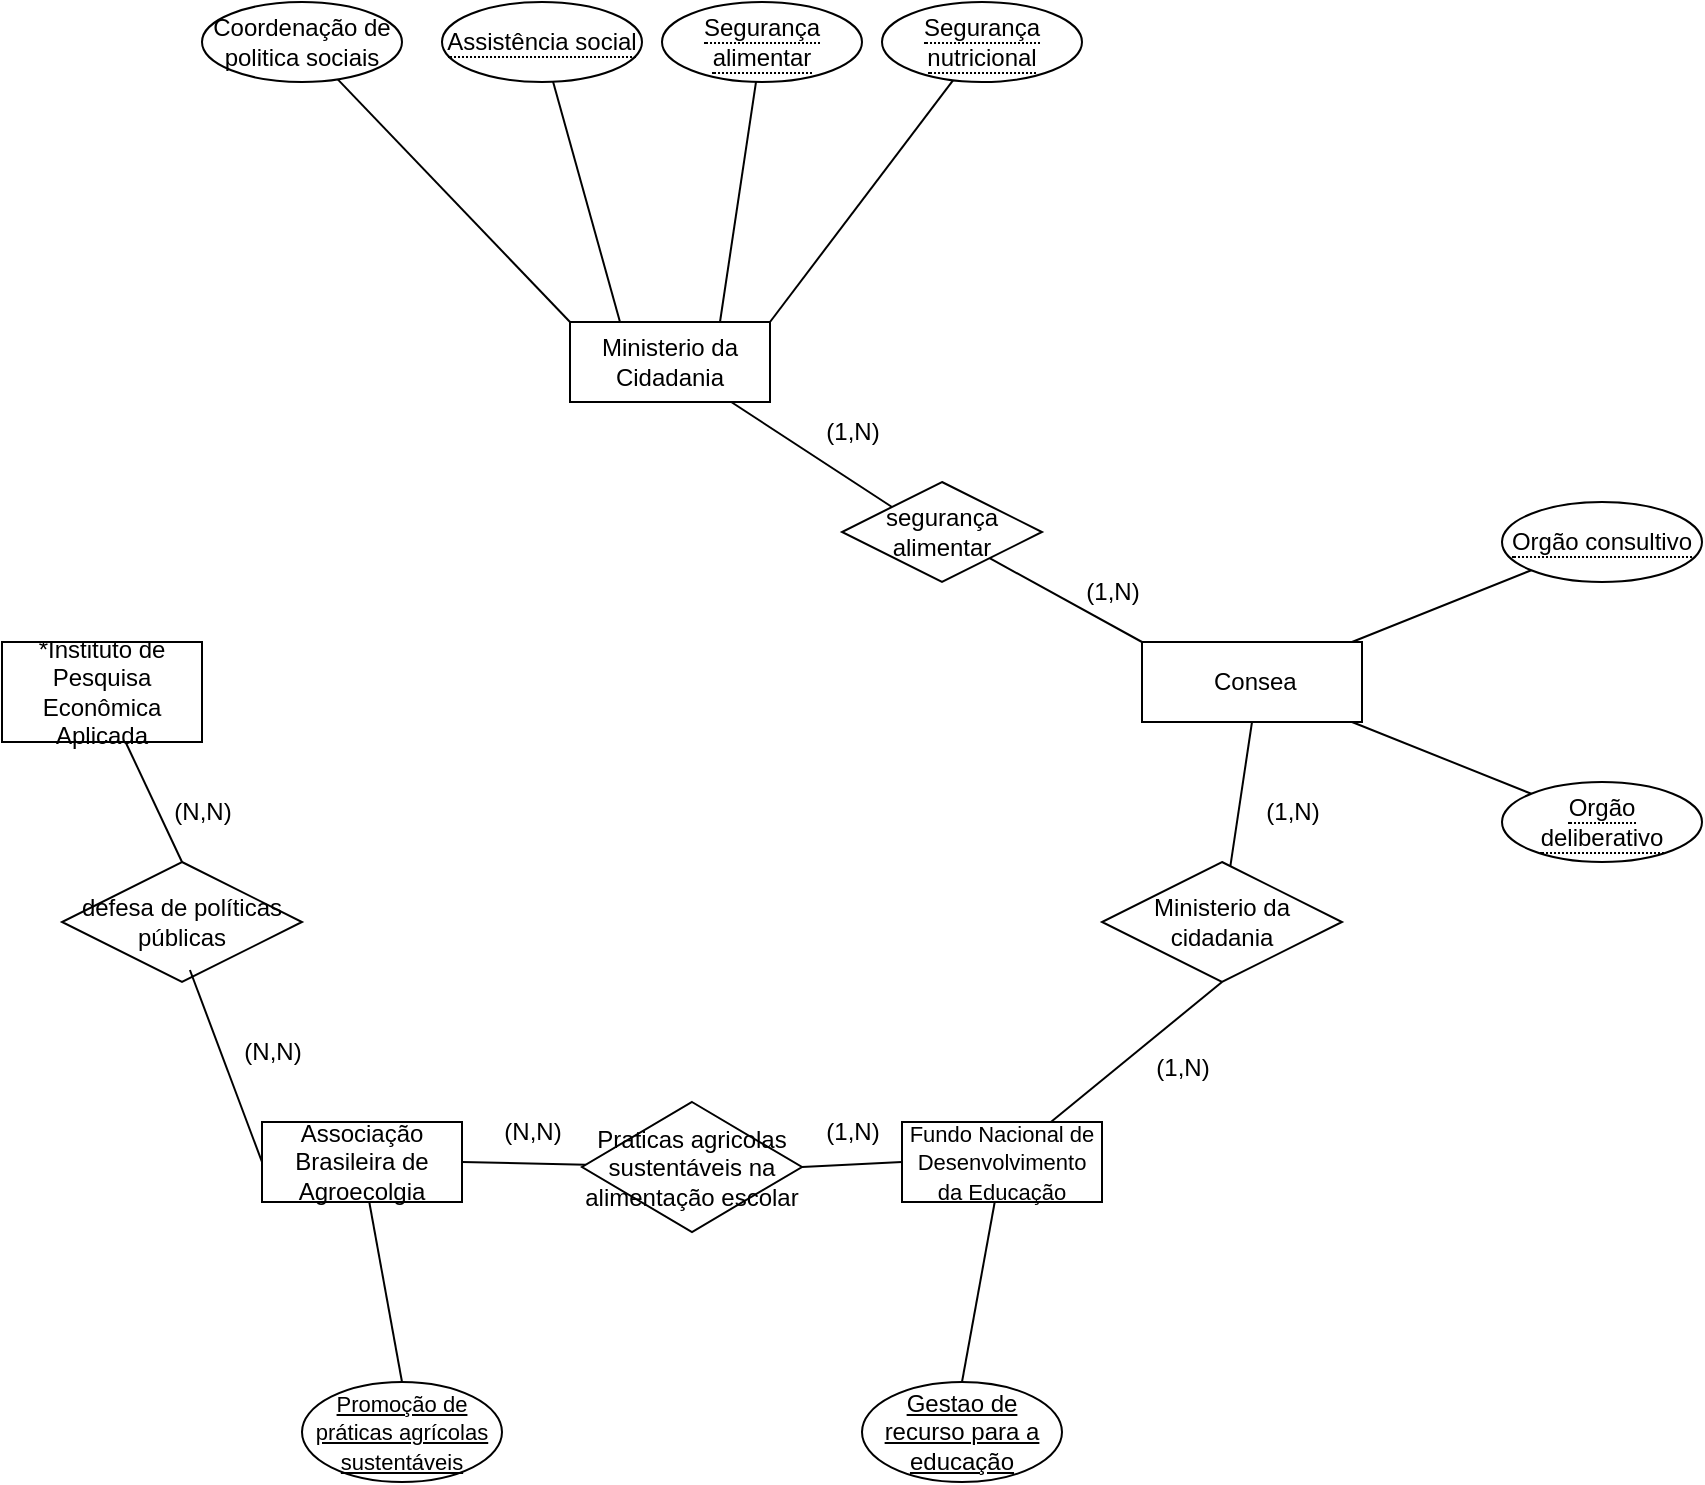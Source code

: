<mxfile version="24.7.17">
  <diagram name="Página-1" id="5__o4EWrlAuVvxLWsPrR">
    <mxGraphModel grid="1" page="1" gridSize="10" guides="1" tooltips="1" connect="1" arrows="1" fold="1" pageScale="1" pageWidth="827" pageHeight="1169" math="0" shadow="0">
      <root>
        <mxCell id="0" />
        <mxCell id="1" parent="0" />
        <mxCell id="9Z4SUNUCJopfSTuHPRtn-15" style="rounded=0;orthogonalLoop=1;jettySize=auto;html=1;entryX=0;entryY=0;entryDx=0;entryDy=0;endArrow=none;endFill=0;" edge="1" parent="1" source="9Z4SUNUCJopfSTuHPRtn-1" target="9Z4SUNUCJopfSTuHPRtn-14">
          <mxGeometry relative="1" as="geometry" />
        </mxCell>
        <mxCell id="9Z4SUNUCJopfSTuHPRtn-1" value="&lt;font style=&quot;vertical-align: inherit;&quot;&gt;&lt;font style=&quot;vertical-align: inherit;&quot;&gt;Ministerio da Cidadania&lt;/font&gt;&lt;/font&gt;" style="whiteSpace=wrap;html=1;align=center;" vertex="1" parent="1">
          <mxGeometry x="314" y="80" width="100" height="40" as="geometry" />
        </mxCell>
        <mxCell id="9Z4SUNUCJopfSTuHPRtn-2" value="*Instituto de Pesquisa Econômica Aplicada" style="whiteSpace=wrap;html=1;align=center;" vertex="1" parent="1">
          <mxGeometry x="30" y="240" width="100" height="50" as="geometry" />
        </mxCell>
        <mxCell id="9Z4SUNUCJopfSTuHPRtn-3" value="Associação Brasileira de Agroecolgia" style="whiteSpace=wrap;html=1;align=center;" vertex="1" parent="1">
          <mxGeometry x="160" y="480" width="100" height="40" as="geometry" />
        </mxCell>
        <mxCell id="9Z4SUNUCJopfSTuHPRtn-19" style="rounded=0;orthogonalLoop=1;jettySize=auto;html=1;entryX=0.5;entryY=1;entryDx=0;entryDy=0;endArrow=none;endFill=0;" edge="1" parent="1" source="9Z4SUNUCJopfSTuHPRtn-4">
          <mxGeometry relative="1" as="geometry">
            <mxPoint x="640" y="410" as="targetPoint" />
          </mxGeometry>
        </mxCell>
        <mxCell id="9Z4SUNUCJopfSTuHPRtn-4" value="&lt;font style=&quot;vertical-align: inherit; font-size: 11px;&quot;&gt;&lt;font style=&quot;vertical-align: inherit; font-size: 11px;&quot;&gt;&lt;font style=&quot;vertical-align: inherit; font-size: 11px;&quot;&gt;&lt;font style=&quot;vertical-align: inherit; font-size: 11px;&quot;&gt;Fundo Nacional de Desenvolvimento da Educação&lt;/font&gt;&lt;/font&gt;&lt;/font&gt;&lt;/font&gt;" style="whiteSpace=wrap;html=1;align=center;" vertex="1" parent="1">
          <mxGeometry x="480" y="480" width="100" height="40" as="geometry" />
        </mxCell>
        <mxCell id="9Z4SUNUCJopfSTuHPRtn-24" style="rounded=0;orthogonalLoop=1;jettySize=auto;html=1;endArrow=none;endFill=0;" edge="1" parent="1" source="9Z4SUNUCJopfSTuHPRtn-5" target="9Z4SUNUCJopfSTuHPRtn-22">
          <mxGeometry relative="1" as="geometry" />
        </mxCell>
        <mxCell id="9Z4SUNUCJopfSTuHPRtn-25" style="rounded=0;orthogonalLoop=1;jettySize=auto;html=1;entryX=0;entryY=0;entryDx=0;entryDy=0;endArrow=none;endFill=0;" edge="1" parent="1" source="9Z4SUNUCJopfSTuHPRtn-5" target="9Z4SUNUCJopfSTuHPRtn-23">
          <mxGeometry relative="1" as="geometry" />
        </mxCell>
        <mxCell id="9Z4SUNUCJopfSTuHPRtn-5" value="&lt;font style=&quot;vertical-align: inherit;&quot;&gt;&lt;font style=&quot;vertical-align: inherit;&quot;&gt;&amp;nbsp;Consea&lt;/font&gt;&lt;/font&gt;" style="whiteSpace=wrap;html=1;align=center;" vertex="1" parent="1">
          <mxGeometry x="600" y="240" width="110" height="40" as="geometry" />
        </mxCell>
        <mxCell id="9Z4SUNUCJopfSTuHPRtn-11" style="rounded=0;orthogonalLoop=1;jettySize=auto;html=1;entryX=0.25;entryY=0;entryDx=0;entryDy=0;endArrow=none;endFill=0;" edge="1" parent="1" source="9Z4SUNUCJopfSTuHPRtn-6" target="9Z4SUNUCJopfSTuHPRtn-1">
          <mxGeometry relative="1" as="geometry" />
        </mxCell>
        <mxCell id="9Z4SUNUCJopfSTuHPRtn-6" value="&lt;span style=&quot;border-bottom: 1px dotted&quot;&gt;&lt;font style=&quot;vertical-align: inherit;&quot;&gt;&lt;font style=&quot;vertical-align: inherit;&quot;&gt;Assistência social&lt;/font&gt;&lt;/font&gt;&lt;/span&gt;" style="ellipse;whiteSpace=wrap;html=1;align=center;" vertex="1" parent="1">
          <mxGeometry x="250" y="-80" width="100" height="40" as="geometry" />
        </mxCell>
        <mxCell id="9Z4SUNUCJopfSTuHPRtn-10" style="rounded=0;orthogonalLoop=1;jettySize=auto;html=1;entryX=0;entryY=0;entryDx=0;entryDy=0;endArrow=none;endFill=0;" edge="1" parent="1" source="9Z4SUNUCJopfSTuHPRtn-7" target="9Z4SUNUCJopfSTuHPRtn-1">
          <mxGeometry relative="1" as="geometry" />
        </mxCell>
        <mxCell id="9Z4SUNUCJopfSTuHPRtn-7" value="&lt;font style=&quot;vertical-align: inherit;&quot;&gt;&lt;font style=&quot;vertical-align: inherit;&quot;&gt;Coordenação de politica sociais&lt;/font&gt;&lt;/font&gt;" style="ellipse;whiteSpace=wrap;html=1;align=center;" vertex="1" parent="1">
          <mxGeometry x="130" y="-80" width="100" height="40" as="geometry" />
        </mxCell>
        <mxCell id="9Z4SUNUCJopfSTuHPRtn-12" style="rounded=0;orthogonalLoop=1;jettySize=auto;html=1;entryX=0.75;entryY=0;entryDx=0;entryDy=0;endArrow=none;endFill=0;" edge="1" parent="1" source="9Z4SUNUCJopfSTuHPRtn-8" target="9Z4SUNUCJopfSTuHPRtn-1">
          <mxGeometry relative="1" as="geometry" />
        </mxCell>
        <mxCell id="9Z4SUNUCJopfSTuHPRtn-8" value="&lt;span style=&quot;border-bottom: 1px dotted&quot;&gt;Segurança alimentar&lt;/span&gt;" style="ellipse;whiteSpace=wrap;html=1;align=center;" vertex="1" parent="1">
          <mxGeometry x="360" y="-80" width="100" height="40" as="geometry" />
        </mxCell>
        <mxCell id="9Z4SUNUCJopfSTuHPRtn-13" style="rounded=0;orthogonalLoop=1;jettySize=auto;html=1;entryX=1;entryY=0;entryDx=0;entryDy=0;endArrow=none;endFill=0;" edge="1" parent="1" source="9Z4SUNUCJopfSTuHPRtn-9" target="9Z4SUNUCJopfSTuHPRtn-1">
          <mxGeometry relative="1" as="geometry" />
        </mxCell>
        <mxCell id="9Z4SUNUCJopfSTuHPRtn-9" value="&lt;span style=&quot;border-bottom: 1px dotted&quot;&gt;Segurança nutricional&lt;/span&gt;" style="ellipse;whiteSpace=wrap;html=1;align=center;" vertex="1" parent="1">
          <mxGeometry x="470" y="-80" width="100" height="40" as="geometry" />
        </mxCell>
        <mxCell id="9Z4SUNUCJopfSTuHPRtn-16" style="rounded=0;orthogonalLoop=1;jettySize=auto;html=1;entryX=0;entryY=0;entryDx=0;entryDy=0;endArrow=none;endFill=0;" edge="1" parent="1" source="9Z4SUNUCJopfSTuHPRtn-14" target="9Z4SUNUCJopfSTuHPRtn-5">
          <mxGeometry relative="1" as="geometry" />
        </mxCell>
        <mxCell id="9Z4SUNUCJopfSTuHPRtn-14" value="&lt;font style=&quot;vertical-align: inherit;&quot;&gt;&lt;font style=&quot;vertical-align: inherit;&quot;&gt;&lt;font style=&quot;vertical-align: inherit;&quot;&gt;&lt;font style=&quot;vertical-align: inherit;&quot;&gt;segurança alimentar&lt;/font&gt;&lt;/font&gt;&lt;/font&gt;&lt;/font&gt;" style="shape=rhombus;perimeter=rhombusPerimeter;whiteSpace=wrap;html=1;align=center;" vertex="1" parent="1">
          <mxGeometry x="450" y="160" width="100" height="50" as="geometry" />
        </mxCell>
        <mxCell id="9Z4SUNUCJopfSTuHPRtn-21" style="rounded=0;orthogonalLoop=1;jettySize=auto;html=1;entryX=0.5;entryY=1;entryDx=0;entryDy=0;endArrow=none;endFill=0;" edge="1" parent="1" source="9Z4SUNUCJopfSTuHPRtn-20" target="9Z4SUNUCJopfSTuHPRtn-5">
          <mxGeometry relative="1" as="geometry" />
        </mxCell>
        <mxCell id="9Z4SUNUCJopfSTuHPRtn-20" value="Ministerio da cidadania" style="shape=rhombus;perimeter=rhombusPerimeter;whiteSpace=wrap;html=1;align=center;" vertex="1" parent="1">
          <mxGeometry x="580" y="350" width="120" height="60" as="geometry" />
        </mxCell>
        <mxCell id="9Z4SUNUCJopfSTuHPRtn-22" value="&lt;span style=&quot;border-bottom: 1px dotted&quot;&gt;Orgão consultivo&lt;/span&gt;" style="ellipse;whiteSpace=wrap;html=1;align=center;" vertex="1" parent="1">
          <mxGeometry x="780" y="170" width="100" height="40" as="geometry" />
        </mxCell>
        <mxCell id="9Z4SUNUCJopfSTuHPRtn-23" value="&lt;span style=&quot;border-bottom: 1px dotted&quot;&gt;Orgão deliberativo&lt;/span&gt;" style="ellipse;whiteSpace=wrap;html=1;align=center;" vertex="1" parent="1">
          <mxGeometry x="780" y="310" width="100" height="40" as="geometry" />
        </mxCell>
        <mxCell id="9Z4SUNUCJopfSTuHPRtn-27" style="rounded=0;orthogonalLoop=1;jettySize=auto;html=1;entryX=1;entryY=0.5;entryDx=0;entryDy=0;endArrow=none;endFill=0;" edge="1" parent="1" source="9Z4SUNUCJopfSTuHPRtn-26" target="9Z4SUNUCJopfSTuHPRtn-3">
          <mxGeometry relative="1" as="geometry" />
        </mxCell>
        <mxCell id="9Z4SUNUCJopfSTuHPRtn-28" style="rounded=0;orthogonalLoop=1;jettySize=auto;html=1;exitX=1;exitY=0.5;exitDx=0;exitDy=0;entryX=0;entryY=0.5;entryDx=0;entryDy=0;endArrow=none;endFill=0;" edge="1" parent="1" source="9Z4SUNUCJopfSTuHPRtn-26" target="9Z4SUNUCJopfSTuHPRtn-4">
          <mxGeometry relative="1" as="geometry" />
        </mxCell>
        <mxCell id="9Z4SUNUCJopfSTuHPRtn-26" value="Praticas agricolas sustentáveis na alimentação escolar" style="shape=rhombus;perimeter=rhombusPerimeter;whiteSpace=wrap;html=1;align=center;" vertex="1" parent="1">
          <mxGeometry x="320" y="470" width="110" height="65" as="geometry" />
        </mxCell>
        <mxCell id="9Z4SUNUCJopfSTuHPRtn-30" style="rounded=0;orthogonalLoop=1;jettySize=auto;html=1;exitX=0.5;exitY=0;exitDx=0;exitDy=0;endArrow=none;endFill=0;" edge="1" parent="1" target="9Z4SUNUCJopfSTuHPRtn-4">
          <mxGeometry relative="1" as="geometry">
            <mxPoint x="510" y="610" as="sourcePoint" />
          </mxGeometry>
        </mxCell>
        <mxCell id="9Z4SUNUCJopfSTuHPRtn-32" value="" style="rounded=0;orthogonalLoop=1;jettySize=auto;html=1;endArrow=none;endFill=0;" edge="1" parent="1" target="9Z4SUNUCJopfSTuHPRtn-3">
          <mxGeometry relative="1" as="geometry">
            <mxPoint x="230" y="610" as="sourcePoint" />
          </mxGeometry>
        </mxCell>
        <mxCell id="9Z4SUNUCJopfSTuHPRtn-35" value="Gestao de recurso para a educação" style="ellipse;whiteSpace=wrap;html=1;align=center;fontStyle=4;" vertex="1" parent="1">
          <mxGeometry x="460" y="610" width="100" height="50" as="geometry" />
        </mxCell>
        <mxCell id="9Z4SUNUCJopfSTuHPRtn-36" value="&lt;span style=&quot;font-size: 11px;&quot;&gt;Promoção de práticas agrícolas sustentáveis&lt;/span&gt;" style="ellipse;whiteSpace=wrap;html=1;align=center;fontStyle=4;" vertex="1" parent="1">
          <mxGeometry x="180" y="610" width="100" height="50" as="geometry" />
        </mxCell>
        <mxCell id="9Z4SUNUCJopfSTuHPRtn-39" style="rounded=0;orthogonalLoop=1;jettySize=auto;html=1;exitX=0.5;exitY=0;exitDx=0;exitDy=0;endArrow=none;endFill=0;" edge="1" parent="1" source="9Z4SUNUCJopfSTuHPRtn-37" target="9Z4SUNUCJopfSTuHPRtn-2">
          <mxGeometry relative="1" as="geometry" />
        </mxCell>
        <mxCell id="9Z4SUNUCJopfSTuHPRtn-37" value=" defesa de políticas públicas " style="shape=rhombus;perimeter=rhombusPerimeter;whiteSpace=wrap;html=1;align=center;" vertex="1" parent="1">
          <mxGeometry x="60" y="350" width="120" height="60" as="geometry" />
        </mxCell>
        <mxCell id="9Z4SUNUCJopfSTuHPRtn-38" style="rounded=0;orthogonalLoop=1;jettySize=auto;html=1;exitX=0;exitY=0.5;exitDx=0;exitDy=0;entryX=0.533;entryY=0.9;entryDx=0;entryDy=0;entryPerimeter=0;endArrow=none;endFill=0;" edge="1" parent="1" source="9Z4SUNUCJopfSTuHPRtn-3" target="9Z4SUNUCJopfSTuHPRtn-37">
          <mxGeometry relative="1" as="geometry" />
        </mxCell>
        <mxCell id="5d93HtVmaNuczLBNUx_2-1" value="(1,N)" style="text;html=1;align=center;verticalAlign=middle;resizable=0;points=[];autosize=1;strokeColor=none;fillColor=none;" vertex="1" parent="1">
          <mxGeometry x="430" y="120" width="50" height="30" as="geometry" />
        </mxCell>
        <mxCell id="5d93HtVmaNuczLBNUx_2-2" value="(1,N)" style="text;html=1;align=center;verticalAlign=middle;resizable=0;points=[];autosize=1;strokeColor=none;fillColor=none;" vertex="1" parent="1">
          <mxGeometry x="560" y="200" width="50" height="30" as="geometry" />
        </mxCell>
        <mxCell id="5d93HtVmaNuczLBNUx_2-3" value="(1,N)" style="text;html=1;align=center;verticalAlign=middle;resizable=0;points=[];autosize=1;strokeColor=none;fillColor=none;" vertex="1" parent="1">
          <mxGeometry x="650" y="310" width="50" height="30" as="geometry" />
        </mxCell>
        <mxCell id="5d93HtVmaNuczLBNUx_2-4" value="(1,N)" style="text;html=1;align=center;verticalAlign=middle;resizable=0;points=[];autosize=1;strokeColor=none;fillColor=none;" vertex="1" parent="1">
          <mxGeometry x="595" y="438" width="50" height="30" as="geometry" />
        </mxCell>
        <mxCell id="5d93HtVmaNuczLBNUx_2-5" value="(1,N)" style="text;html=1;align=center;verticalAlign=middle;resizable=0;points=[];autosize=1;strokeColor=none;fillColor=none;" vertex="1" parent="1">
          <mxGeometry x="430" y="470" width="50" height="30" as="geometry" />
        </mxCell>
        <mxCell id="5d93HtVmaNuczLBNUx_2-8" value="(N,N)" style="text;html=1;align=center;verticalAlign=middle;resizable=0;points=[];autosize=1;strokeColor=none;fillColor=none;" vertex="1" parent="1">
          <mxGeometry x="270" y="470" width="50" height="30" as="geometry" />
        </mxCell>
        <mxCell id="5d93HtVmaNuczLBNUx_2-10" value="(N,N)" style="text;html=1;align=center;verticalAlign=middle;resizable=0;points=[];autosize=1;strokeColor=none;fillColor=none;" vertex="1" parent="1">
          <mxGeometry x="140" y="430" width="50" height="30" as="geometry" />
        </mxCell>
        <mxCell id="5d93HtVmaNuczLBNUx_2-11" value="(N,N)" style="text;html=1;align=center;verticalAlign=middle;resizable=0;points=[];autosize=1;strokeColor=none;fillColor=none;" vertex="1" parent="1">
          <mxGeometry x="105" y="310" width="50" height="30" as="geometry" />
        </mxCell>
      </root>
    </mxGraphModel>
  </diagram>
</mxfile>
